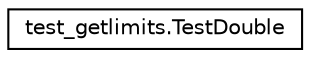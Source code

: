 digraph "Graphical Class Hierarchy"
{
 // LATEX_PDF_SIZE
  edge [fontname="Helvetica",fontsize="10",labelfontname="Helvetica",labelfontsize="10"];
  node [fontname="Helvetica",fontsize="10",shape=record];
  rankdir="LR";
  Node0 [label="test_getlimits.TestDouble",height=0.2,width=0.4,color="black", fillcolor="white", style="filled",URL="$classtest__getlimits_1_1TestDouble.html",tooltip=" "];
}
